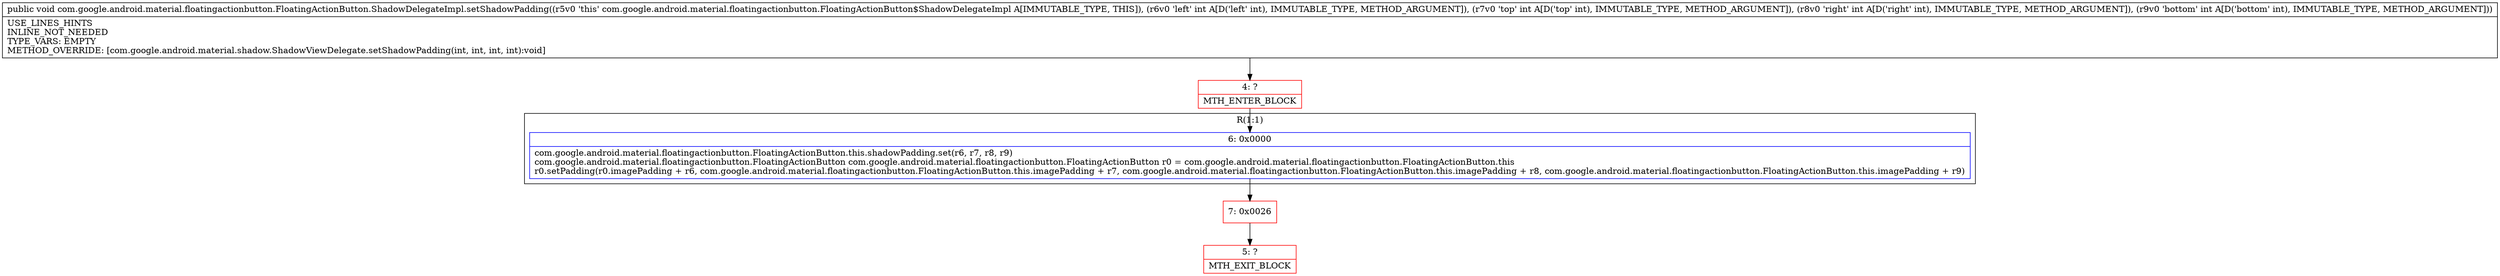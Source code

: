digraph "CFG forcom.google.android.material.floatingactionbutton.FloatingActionButton.ShadowDelegateImpl.setShadowPadding(IIII)V" {
subgraph cluster_Region_1266311331 {
label = "R(1:1)";
node [shape=record,color=blue];
Node_6 [shape=record,label="{6\:\ 0x0000|com.google.android.material.floatingactionbutton.FloatingActionButton.this.shadowPadding.set(r6, r7, r8, r9)\lcom.google.android.material.floatingactionbutton.FloatingActionButton com.google.android.material.floatingactionbutton.FloatingActionButton r0 = com.google.android.material.floatingactionbutton.FloatingActionButton.this\lr0.setPadding(r0.imagePadding + r6, com.google.android.material.floatingactionbutton.FloatingActionButton.this.imagePadding + r7, com.google.android.material.floatingactionbutton.FloatingActionButton.this.imagePadding + r8, com.google.android.material.floatingactionbutton.FloatingActionButton.this.imagePadding + r9)\l}"];
}
Node_4 [shape=record,color=red,label="{4\:\ ?|MTH_ENTER_BLOCK\l}"];
Node_7 [shape=record,color=red,label="{7\:\ 0x0026}"];
Node_5 [shape=record,color=red,label="{5\:\ ?|MTH_EXIT_BLOCK\l}"];
MethodNode[shape=record,label="{public void com.google.android.material.floatingactionbutton.FloatingActionButton.ShadowDelegateImpl.setShadowPadding((r5v0 'this' com.google.android.material.floatingactionbutton.FloatingActionButton$ShadowDelegateImpl A[IMMUTABLE_TYPE, THIS]), (r6v0 'left' int A[D('left' int), IMMUTABLE_TYPE, METHOD_ARGUMENT]), (r7v0 'top' int A[D('top' int), IMMUTABLE_TYPE, METHOD_ARGUMENT]), (r8v0 'right' int A[D('right' int), IMMUTABLE_TYPE, METHOD_ARGUMENT]), (r9v0 'bottom' int A[D('bottom' int), IMMUTABLE_TYPE, METHOD_ARGUMENT]))  | USE_LINES_HINTS\lINLINE_NOT_NEEDED\lTYPE_VARS: EMPTY\lMETHOD_OVERRIDE: [com.google.android.material.shadow.ShadowViewDelegate.setShadowPadding(int, int, int, int):void]\l}"];
MethodNode -> Node_4;Node_6 -> Node_7;
Node_4 -> Node_6;
Node_7 -> Node_5;
}


